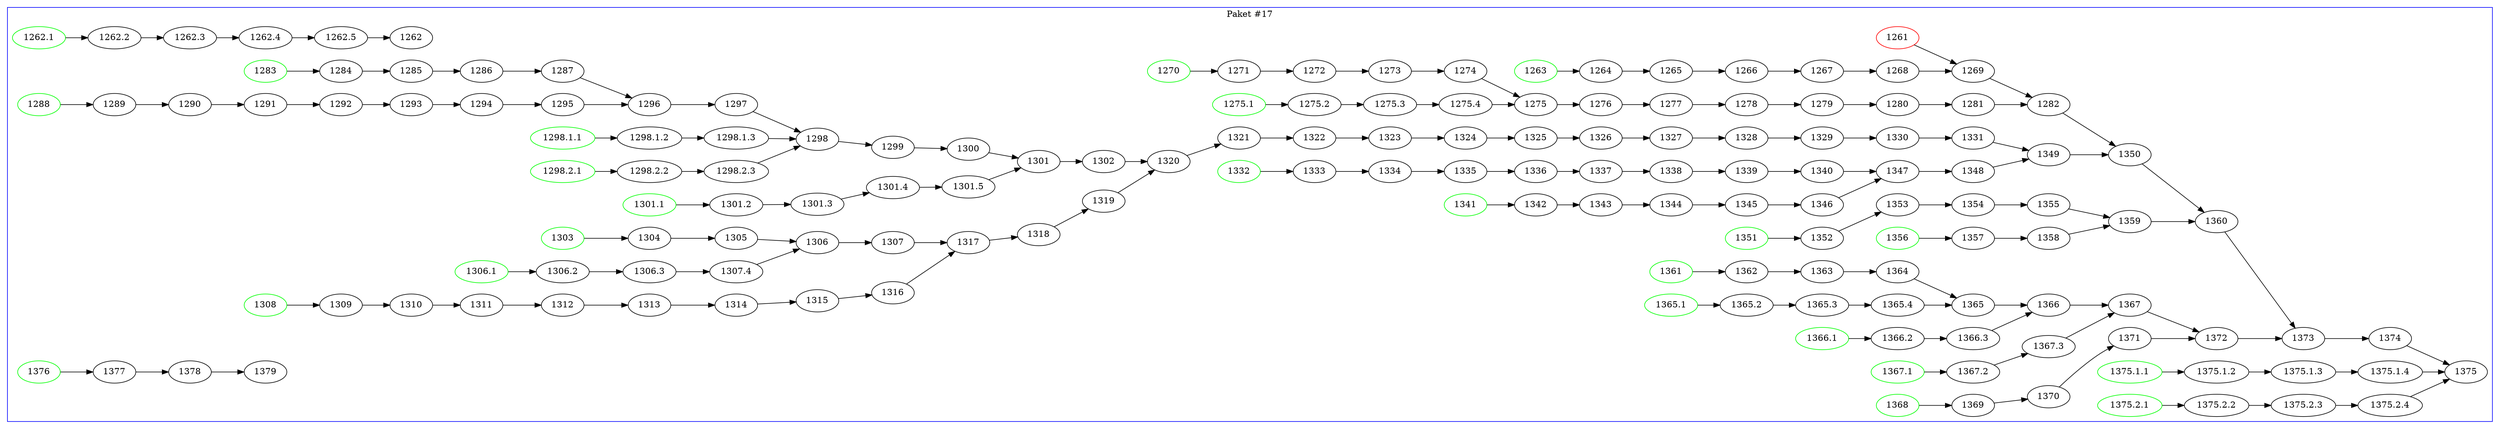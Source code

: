 digraph paket17 {
    rankdir=LR

1261 [color=red];
1262.1 [color=green];
1263 [color=green];
1270 [color=green];
1275.1 [color=green];
1283 [color=green];
1288 [color=green];
"1298.1.1" [color=green];
"1298.2.1" [color=green];
1301.1 [color=green];
1303 [color=green];
1306.1 [color=green];
1308 [color=green];
1332 [color=green];
1341 [color=green];
1351 [color=green];
1356 [color=green];
1361 [color=green];
1365.1 [color=green];
1366.1 [color=green];
1367.1 [color=green];
1368 [color=green];
"1375.1.1" [color=green];
"1375.2.1" [color=green];
1376 [color=green];

    subgraph cluster_17 {
        label = "Paket #17"
        color = blue

        1261 -> 1269;
        1262.1 -> 1262.2 -> 1262.3 -> 1262.4 -> 1262.5 -> 1262;
        1263 -> 1264 -> 1265 -> 1266 -> 1267 -> 1268 -> 1269 -> 1282;
        1270 -> 1271 -> 1272 -> 1273 -> 1274 -> 1275;
        1275.1 -> 1275.2 -> 1275.3 -> 1275.4 -> 1275 -> 1276 -> 1277 -> 1278 -> 1279 -> 1280 -> 1281 -> 1282 -> 1350;

         1283 -> 1284 -> 1285 -> 1286 -> 1287 -> 1296;
        1288 -> 1289 -> 1290 -> 1291 -> 1292 -> 1293 -> 1294 -> 1295 -> 1296 -> 1297 -> 1298;
        "1298.1.1" -> "1298.1.2" -> "1298.1.3" -> 1298;
        "1298.2.1" -> "1298.2.2" -> "1298.2.3" -> 1298 -> 1299 -> 1300 -> 1301;
        1301.1 -> 1301.2 -> 1301.3 -> 1301.4 -> 1301.5 -> 1301 -> 1302 -> 1320;

        1303 -> 1304 -> 1305 -> 1306;
        1306.1 -> 1306.2 -> 1306.3 -> 1307.4 -> 1306 -> 1307 -> 1317;
        1308 -> 1309 -> 1310 -> 1311 -> 1312 -> 1313 -> 1314 -> 1315 -> 1316 -> 1317 -> 1318 -> 1319 -> 1320 -> 1321 -> 1322 -> 1323 -> 1324 -> 1325 -> 1326 -> 1327 -> 1328 -> 1329 -> 1330 -> 1331 -> 1349;
        1332 -> 1333 -> 1334 -> 1335 -> 1336 -> 1337 -> 1338 -> 1339 -> 1340 -> 1347;
        1341 -> 1342 -> 1343 -> 1344 -> 1345 -> 1346 -> 1347 -> 1348 -> 1349 -> 1350 -> 1360;
        1351 -> 1352 -> 1353 -> 1354 -> 1355 -> 1359;
        1356 -> 1357 -> 1358 -> 1359 -> 1360 -> 1373;
        1361 -> 1362 -> 1363 -> 1364 -> 1365;
        1365.1 -> 1365.2 -> 1365.3 -> 1365.4 -> 1365 -> 1366;
        1366.1 -> 1366.2 -> 1366.3 -> 1366 -> 1367;
        1367.1 -> 1367.2 -> 1367.3 -> 1367 -> 1372;
        1368 -> 1369 -> 1370 -> 1371 -> 1372 -> 1373 -> 1374 -> 1375;
        "1375.1.1" -> "1375.1.2" -> "1375.1.3" -> "1375.1.4" -> 1375;
        "1375.2.1" -> "1375.2.2" -> "1375.2.3" -> "1375.2.4" -> 1375;

        1376 -> 1377 -> 1378 -> 1379;
   }


}
